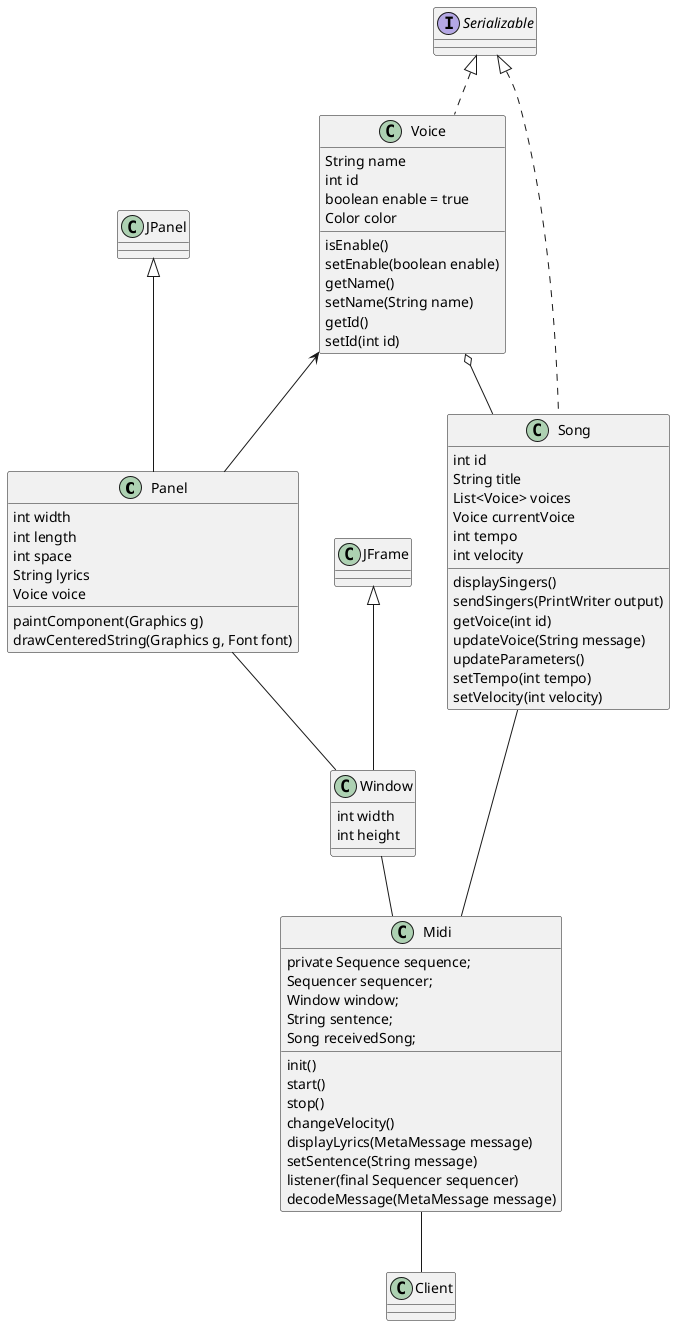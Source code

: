 @startuml

Panel -- Window

Voice o-- Song

Song -- Midi
Window -- Midi

Voice <-- Panel

Midi -- Client

class Client {
}



class Midi {
private Sequence sequence;
Sequencer sequencer;
Window window;
String sentence;
Song receivedSong;
init()
start()
stop()
changeVelocity()
displayLyrics(MetaMessage message)
setSentence(String message)
listener(final Sequencer sequencer)
decodeMessage(MetaMessage message)
}

class Panel extends JPanel {
int width
int length
int space
String lyrics
Voice voice
paintComponent(Graphics g)
drawCenteredString(Graphics g, Font font)
}

class Window extends JFrame {
int width
int height
}

class Voice implements Serializable {
String name
int id
boolean enable = true
Color color
isEnable()
setEnable(boolean enable)
getName()
setName(String name)
getId()
setId(int id)
}

class Song implements Serializable {
int id
String title
List<Voice> voices
Voice currentVoice
int tempo
int velocity
displaySingers()
sendSingers(PrintWriter output)
getVoice(int id)
updateVoice(String message)
updateParameters()
setTempo(int tempo)
setVelocity(int velocity)
}



@enduml